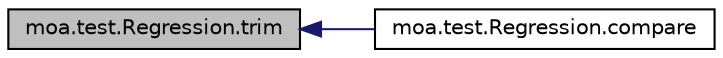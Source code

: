 digraph G
{
  edge [fontname="Helvetica",fontsize="10",labelfontname="Helvetica",labelfontsize="10"];
  node [fontname="Helvetica",fontsize="10",shape=record];
  rankdir=LR;
  Node1 [label="moa.test.Regression.trim",height=0.2,width=0.4,color="black", fillcolor="grey75", style="filled" fontcolor="black"];
  Node1 -> Node2 [dir=back,color="midnightblue",fontsize="10",style="solid",fontname="Helvetica"];
  Node2 [label="moa.test.Regression.compare",height=0.2,width=0.4,color="black", fillcolor="white", style="filled",URL="$classmoa_1_1test_1_1Regression.html#a2fcc63f1441840026d3ce0f180e5a654",tooltip="Compares the content generated by the specified class with the stored regression..."];
}
